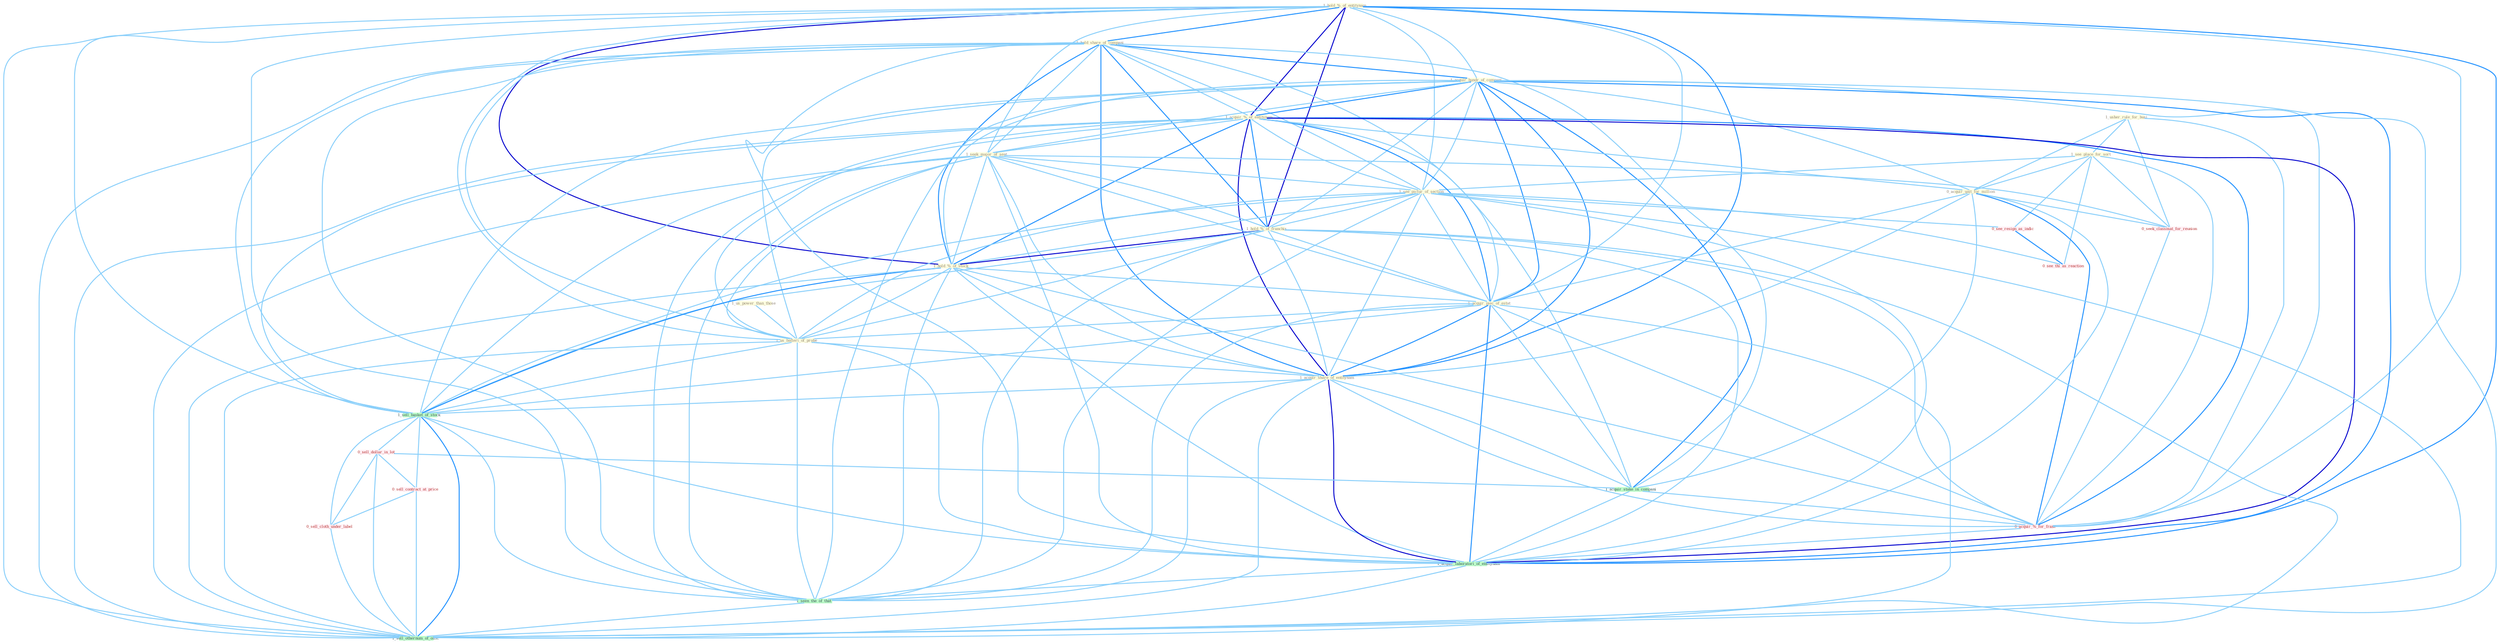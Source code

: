 Graph G{ 
    node
    [shape=polygon,style=filled,width=.5,height=.06,color="#BDFCC9",fixedsize=true,fontsize=4,
    fontcolor="#2f4f4f"];
    {node
    [color="#ffffe0", fontcolor="#8b7d6b"] "1_hold_%_of_entitynam " "1_hold_share_of_compani " "1_acquir_hundr_of_compani " "1_usher_rule_for_busi " "1_see_place_for_sort " "1_acquir_%_of_entitynam " "1_seek_major_of_seat " "0_acquir_unit_for_million " "1_see_pictur_of_section " "1_hold_%_of_franchis " "1_hold_%_of_stock " "1_us_power_than_those " "1_acquir_piec_of_estat " "1_us_batteri_of_probe " "1_acquir_share_of_entitynam "}
{node [color="#fff0f5", fontcolor="#b22222"] "0_seek_classmat_for_reunion " "0_sell_dollar_in_lot " "0_see_resign_as_indic " "0_acquir_%_for_franc " "0_sell_contract_at_price " "0_sell_cloth_under_label " "0_see_thi_as_reaction "}
edge [color="#B0E2FF"];

	"1_hold_%_of_entitynam " -- "1_hold_share_of_compani " [w="2", color="#1e90ff" , len=0.8];
	"1_hold_%_of_entitynam " -- "1_acquir_hundr_of_compani " [w="1", color="#87cefa" ];
	"1_hold_%_of_entitynam " -- "1_acquir_%_of_entitynam " [w="3", color="#0000cd" , len=0.6];
	"1_hold_%_of_entitynam " -- "1_seek_major_of_seat " [w="1", color="#87cefa" ];
	"1_hold_%_of_entitynam " -- "1_see_pictur_of_section " [w="1", color="#87cefa" ];
	"1_hold_%_of_entitynam " -- "1_hold_%_of_franchis " [w="3", color="#0000cd" , len=0.6];
	"1_hold_%_of_entitynam " -- "1_hold_%_of_stock " [w="3", color="#0000cd" , len=0.6];
	"1_hold_%_of_entitynam " -- "1_acquir_piec_of_estat " [w="1", color="#87cefa" ];
	"1_hold_%_of_entitynam " -- "1_us_batteri_of_probe " [w="1", color="#87cefa" ];
	"1_hold_%_of_entitynam " -- "1_acquir_share_of_entitynam " [w="2", color="#1e90ff" , len=0.8];
	"1_hold_%_of_entitynam " -- "1_sell_basket_of_stock " [w="1", color="#87cefa" ];
	"1_hold_%_of_entitynam " -- "0_acquir_%_for_franc " [w="1", color="#87cefa" ];
	"1_hold_%_of_entitynam " -- "1_acquir_laboratori_of_entitynam " [w="2", color="#1e90ff" , len=0.8];
	"1_hold_%_of_entitynam " -- "1_seen_the_of_that " [w="1", color="#87cefa" ];
	"1_hold_%_of_entitynam " -- "1_sell_othernum_of_offic " [w="1", color="#87cefa" ];
	"1_hold_share_of_compani " -- "1_acquir_hundr_of_compani " [w="2", color="#1e90ff" , len=0.8];
	"1_hold_share_of_compani " -- "1_acquir_%_of_entitynam " [w="1", color="#87cefa" ];
	"1_hold_share_of_compani " -- "1_seek_major_of_seat " [w="1", color="#87cefa" ];
	"1_hold_share_of_compani " -- "1_see_pictur_of_section " [w="1", color="#87cefa" ];
	"1_hold_share_of_compani " -- "1_hold_%_of_franchis " [w="2", color="#1e90ff" , len=0.8];
	"1_hold_share_of_compani " -- "1_hold_%_of_stock " [w="2", color="#1e90ff" , len=0.8];
	"1_hold_share_of_compani " -- "1_acquir_piec_of_estat " [w="1", color="#87cefa" ];
	"1_hold_share_of_compani " -- "1_us_batteri_of_probe " [w="1", color="#87cefa" ];
	"1_hold_share_of_compani " -- "1_acquir_share_of_entitynam " [w="2", color="#1e90ff" , len=0.8];
	"1_hold_share_of_compani " -- "1_sell_basket_of_stock " [w="1", color="#87cefa" ];
	"1_hold_share_of_compani " -- "1_acquir_stake_in_compani " [w="1", color="#87cefa" ];
	"1_hold_share_of_compani " -- "1_acquir_laboratori_of_entitynam " [w="1", color="#87cefa" ];
	"1_hold_share_of_compani " -- "1_seen_the_of_that " [w="1", color="#87cefa" ];
	"1_hold_share_of_compani " -- "1_sell_othernum_of_offic " [w="1", color="#87cefa" ];
	"1_acquir_hundr_of_compani " -- "1_acquir_%_of_entitynam " [w="2", color="#1e90ff" , len=0.8];
	"1_acquir_hundr_of_compani " -- "1_seek_major_of_seat " [w="1", color="#87cefa" ];
	"1_acquir_hundr_of_compani " -- "0_acquir_unit_for_million " [w="1", color="#87cefa" ];
	"1_acquir_hundr_of_compani " -- "1_see_pictur_of_section " [w="1", color="#87cefa" ];
	"1_acquir_hundr_of_compani " -- "1_hold_%_of_franchis " [w="1", color="#87cefa" ];
	"1_acquir_hundr_of_compani " -- "1_hold_%_of_stock " [w="1", color="#87cefa" ];
	"1_acquir_hundr_of_compani " -- "1_acquir_piec_of_estat " [w="2", color="#1e90ff" , len=0.8];
	"1_acquir_hundr_of_compani " -- "1_us_batteri_of_probe " [w="1", color="#87cefa" ];
	"1_acquir_hundr_of_compani " -- "1_acquir_share_of_entitynam " [w="2", color="#1e90ff" , len=0.8];
	"1_acquir_hundr_of_compani " -- "1_sell_basket_of_stock " [w="1", color="#87cefa" ];
	"1_acquir_hundr_of_compani " -- "1_acquir_stake_in_compani " [w="2", color="#1e90ff" , len=0.8];
	"1_acquir_hundr_of_compani " -- "0_acquir_%_for_franc " [w="1", color="#87cefa" ];
	"1_acquir_hundr_of_compani " -- "1_acquir_laboratori_of_entitynam " [w="2", color="#1e90ff" , len=0.8];
	"1_acquir_hundr_of_compani " -- "1_seen_the_of_that " [w="1", color="#87cefa" ];
	"1_acquir_hundr_of_compani " -- "1_sell_othernum_of_offic " [w="1", color="#87cefa" ];
	"1_usher_rule_for_busi " -- "1_see_place_for_sort " [w="1", color="#87cefa" ];
	"1_usher_rule_for_busi " -- "0_acquir_unit_for_million " [w="1", color="#87cefa" ];
	"1_usher_rule_for_busi " -- "0_seek_classmat_for_reunion " [w="1", color="#87cefa" ];
	"1_usher_rule_for_busi " -- "0_acquir_%_for_franc " [w="1", color="#87cefa" ];
	"1_see_place_for_sort " -- "0_acquir_unit_for_million " [w="1", color="#87cefa" ];
	"1_see_place_for_sort " -- "1_see_pictur_of_section " [w="1", color="#87cefa" ];
	"1_see_place_for_sort " -- "0_seek_classmat_for_reunion " [w="1", color="#87cefa" ];
	"1_see_place_for_sort " -- "0_see_resign_as_indic " [w="1", color="#87cefa" ];
	"1_see_place_for_sort " -- "0_acquir_%_for_franc " [w="1", color="#87cefa" ];
	"1_see_place_for_sort " -- "0_see_thi_as_reaction " [w="1", color="#87cefa" ];
	"1_acquir_%_of_entitynam " -- "1_seek_major_of_seat " [w="1", color="#87cefa" ];
	"1_acquir_%_of_entitynam " -- "0_acquir_unit_for_million " [w="1", color="#87cefa" ];
	"1_acquir_%_of_entitynam " -- "1_see_pictur_of_section " [w="1", color="#87cefa" ];
	"1_acquir_%_of_entitynam " -- "1_hold_%_of_franchis " [w="2", color="#1e90ff" , len=0.8];
	"1_acquir_%_of_entitynam " -- "1_hold_%_of_stock " [w="2", color="#1e90ff" , len=0.8];
	"1_acquir_%_of_entitynam " -- "1_acquir_piec_of_estat " [w="2", color="#1e90ff" , len=0.8];
	"1_acquir_%_of_entitynam " -- "1_us_batteri_of_probe " [w="1", color="#87cefa" ];
	"1_acquir_%_of_entitynam " -- "1_acquir_share_of_entitynam " [w="3", color="#0000cd" , len=0.6];
	"1_acquir_%_of_entitynam " -- "1_sell_basket_of_stock " [w="1", color="#87cefa" ];
	"1_acquir_%_of_entitynam " -- "1_acquir_stake_in_compani " [w="1", color="#87cefa" ];
	"1_acquir_%_of_entitynam " -- "0_acquir_%_for_franc " [w="2", color="#1e90ff" , len=0.8];
	"1_acquir_%_of_entitynam " -- "1_acquir_laboratori_of_entitynam " [w="3", color="#0000cd" , len=0.6];
	"1_acquir_%_of_entitynam " -- "1_seen_the_of_that " [w="1", color="#87cefa" ];
	"1_acquir_%_of_entitynam " -- "1_sell_othernum_of_offic " [w="1", color="#87cefa" ];
	"1_seek_major_of_seat " -- "1_see_pictur_of_section " [w="1", color="#87cefa" ];
	"1_seek_major_of_seat " -- "1_hold_%_of_franchis " [w="1", color="#87cefa" ];
	"1_seek_major_of_seat " -- "1_hold_%_of_stock " [w="1", color="#87cefa" ];
	"1_seek_major_of_seat " -- "1_acquir_piec_of_estat " [w="1", color="#87cefa" ];
	"1_seek_major_of_seat " -- "1_us_batteri_of_probe " [w="1", color="#87cefa" ];
	"1_seek_major_of_seat " -- "1_acquir_share_of_entitynam " [w="1", color="#87cefa" ];
	"1_seek_major_of_seat " -- "0_seek_classmat_for_reunion " [w="1", color="#87cefa" ];
	"1_seek_major_of_seat " -- "1_sell_basket_of_stock " [w="1", color="#87cefa" ];
	"1_seek_major_of_seat " -- "1_acquir_laboratori_of_entitynam " [w="1", color="#87cefa" ];
	"1_seek_major_of_seat " -- "1_seen_the_of_that " [w="1", color="#87cefa" ];
	"1_seek_major_of_seat " -- "1_sell_othernum_of_offic " [w="1", color="#87cefa" ];
	"0_acquir_unit_for_million " -- "1_acquir_piec_of_estat " [w="1", color="#87cefa" ];
	"0_acquir_unit_for_million " -- "1_acquir_share_of_entitynam " [w="1", color="#87cefa" ];
	"0_acquir_unit_for_million " -- "0_seek_classmat_for_reunion " [w="1", color="#87cefa" ];
	"0_acquir_unit_for_million " -- "1_acquir_stake_in_compani " [w="1", color="#87cefa" ];
	"0_acquir_unit_for_million " -- "0_acquir_%_for_franc " [w="2", color="#1e90ff" , len=0.8];
	"0_acquir_unit_for_million " -- "1_acquir_laboratori_of_entitynam " [w="1", color="#87cefa" ];
	"1_see_pictur_of_section " -- "1_hold_%_of_franchis " [w="1", color="#87cefa" ];
	"1_see_pictur_of_section " -- "1_hold_%_of_stock " [w="1", color="#87cefa" ];
	"1_see_pictur_of_section " -- "1_acquir_piec_of_estat " [w="1", color="#87cefa" ];
	"1_see_pictur_of_section " -- "1_us_batteri_of_probe " [w="1", color="#87cefa" ];
	"1_see_pictur_of_section " -- "1_acquir_share_of_entitynam " [w="1", color="#87cefa" ];
	"1_see_pictur_of_section " -- "1_sell_basket_of_stock " [w="1", color="#87cefa" ];
	"1_see_pictur_of_section " -- "0_see_resign_as_indic " [w="1", color="#87cefa" ];
	"1_see_pictur_of_section " -- "1_acquir_laboratori_of_entitynam " [w="1", color="#87cefa" ];
	"1_see_pictur_of_section " -- "1_seen_the_of_that " [w="1", color="#87cefa" ];
	"1_see_pictur_of_section " -- "1_sell_othernum_of_offic " [w="1", color="#87cefa" ];
	"1_see_pictur_of_section " -- "0_see_thi_as_reaction " [w="1", color="#87cefa" ];
	"1_hold_%_of_franchis " -- "1_hold_%_of_stock " [w="3", color="#0000cd" , len=0.6];
	"1_hold_%_of_franchis " -- "1_acquir_piec_of_estat " [w="1", color="#87cefa" ];
	"1_hold_%_of_franchis " -- "1_us_batteri_of_probe " [w="1", color="#87cefa" ];
	"1_hold_%_of_franchis " -- "1_acquir_share_of_entitynam " [w="1", color="#87cefa" ];
	"1_hold_%_of_franchis " -- "1_sell_basket_of_stock " [w="1", color="#87cefa" ];
	"1_hold_%_of_franchis " -- "0_acquir_%_for_franc " [w="1", color="#87cefa" ];
	"1_hold_%_of_franchis " -- "1_acquir_laboratori_of_entitynam " [w="1", color="#87cefa" ];
	"1_hold_%_of_franchis " -- "1_seen_the_of_that " [w="1", color="#87cefa" ];
	"1_hold_%_of_franchis " -- "1_sell_othernum_of_offic " [w="1", color="#87cefa" ];
	"1_hold_%_of_stock " -- "1_acquir_piec_of_estat " [w="1", color="#87cefa" ];
	"1_hold_%_of_stock " -- "1_us_batteri_of_probe " [w="1", color="#87cefa" ];
	"1_hold_%_of_stock " -- "1_acquir_share_of_entitynam " [w="1", color="#87cefa" ];
	"1_hold_%_of_stock " -- "1_sell_basket_of_stock " [w="2", color="#1e90ff" , len=0.8];
	"1_hold_%_of_stock " -- "0_acquir_%_for_franc " [w="1", color="#87cefa" ];
	"1_hold_%_of_stock " -- "1_acquir_laboratori_of_entitynam " [w="1", color="#87cefa" ];
	"1_hold_%_of_stock " -- "1_seen_the_of_that " [w="1", color="#87cefa" ];
	"1_hold_%_of_stock " -- "1_sell_othernum_of_offic " [w="1", color="#87cefa" ];
	"1_us_power_than_those " -- "1_us_batteri_of_probe " [w="1", color="#87cefa" ];
	"1_acquir_piec_of_estat " -- "1_us_batteri_of_probe " [w="1", color="#87cefa" ];
	"1_acquir_piec_of_estat " -- "1_acquir_share_of_entitynam " [w="2", color="#1e90ff" , len=0.8];
	"1_acquir_piec_of_estat " -- "1_sell_basket_of_stock " [w="1", color="#87cefa" ];
	"1_acquir_piec_of_estat " -- "1_acquir_stake_in_compani " [w="1", color="#87cefa" ];
	"1_acquir_piec_of_estat " -- "0_acquir_%_for_franc " [w="1", color="#87cefa" ];
	"1_acquir_piec_of_estat " -- "1_acquir_laboratori_of_entitynam " [w="2", color="#1e90ff" , len=0.8];
	"1_acquir_piec_of_estat " -- "1_seen_the_of_that " [w="1", color="#87cefa" ];
	"1_acquir_piec_of_estat " -- "1_sell_othernum_of_offic " [w="1", color="#87cefa" ];
	"1_us_batteri_of_probe " -- "1_acquir_share_of_entitynam " [w="1", color="#87cefa" ];
	"1_us_batteri_of_probe " -- "1_sell_basket_of_stock " [w="1", color="#87cefa" ];
	"1_us_batteri_of_probe " -- "1_acquir_laboratori_of_entitynam " [w="1", color="#87cefa" ];
	"1_us_batteri_of_probe " -- "1_seen_the_of_that " [w="1", color="#87cefa" ];
	"1_us_batteri_of_probe " -- "1_sell_othernum_of_offic " [w="1", color="#87cefa" ];
	"1_acquir_share_of_entitynam " -- "1_sell_basket_of_stock " [w="1", color="#87cefa" ];
	"1_acquir_share_of_entitynam " -- "1_acquir_stake_in_compani " [w="1", color="#87cefa" ];
	"1_acquir_share_of_entitynam " -- "0_acquir_%_for_franc " [w="1", color="#87cefa" ];
	"1_acquir_share_of_entitynam " -- "1_acquir_laboratori_of_entitynam " [w="3", color="#0000cd" , len=0.6];
	"1_acquir_share_of_entitynam " -- "1_seen_the_of_that " [w="1", color="#87cefa" ];
	"1_acquir_share_of_entitynam " -- "1_sell_othernum_of_offic " [w="1", color="#87cefa" ];
	"0_seek_classmat_for_reunion " -- "0_acquir_%_for_franc " [w="1", color="#87cefa" ];
	"1_sell_basket_of_stock " -- "0_sell_dollar_in_lot " [w="1", color="#87cefa" ];
	"1_sell_basket_of_stock " -- "0_sell_contract_at_price " [w="1", color="#87cefa" ];
	"1_sell_basket_of_stock " -- "1_acquir_laboratori_of_entitynam " [w="1", color="#87cefa" ];
	"1_sell_basket_of_stock " -- "0_sell_cloth_under_label " [w="1", color="#87cefa" ];
	"1_sell_basket_of_stock " -- "1_seen_the_of_that " [w="1", color="#87cefa" ];
	"1_sell_basket_of_stock " -- "1_sell_othernum_of_offic " [w="2", color="#1e90ff" , len=0.8];
	"0_sell_dollar_in_lot " -- "1_acquir_stake_in_compani " [w="1", color="#87cefa" ];
	"0_sell_dollar_in_lot " -- "0_sell_contract_at_price " [w="1", color="#87cefa" ];
	"0_sell_dollar_in_lot " -- "0_sell_cloth_under_label " [w="1", color="#87cefa" ];
	"0_sell_dollar_in_lot " -- "1_sell_othernum_of_offic " [w="1", color="#87cefa" ];
	"0_see_resign_as_indic " -- "0_see_thi_as_reaction " [w="2", color="#1e90ff" , len=0.8];
	"1_acquir_stake_in_compani " -- "0_acquir_%_for_franc " [w="1", color="#87cefa" ];
	"1_acquir_stake_in_compani " -- "1_acquir_laboratori_of_entitynam " [w="1", color="#87cefa" ];
	"0_acquir_%_for_franc " -- "1_acquir_laboratori_of_entitynam " [w="1", color="#87cefa" ];
	"0_sell_contract_at_price " -- "0_sell_cloth_under_label " [w="1", color="#87cefa" ];
	"0_sell_contract_at_price " -- "1_sell_othernum_of_offic " [w="1", color="#87cefa" ];
	"1_acquir_laboratori_of_entitynam " -- "1_seen_the_of_that " [w="1", color="#87cefa" ];
	"1_acquir_laboratori_of_entitynam " -- "1_sell_othernum_of_offic " [w="1", color="#87cefa" ];
	"0_sell_cloth_under_label " -- "1_sell_othernum_of_offic " [w="1", color="#87cefa" ];
	"1_seen_the_of_that " -- "1_sell_othernum_of_offic " [w="1", color="#87cefa" ];
}